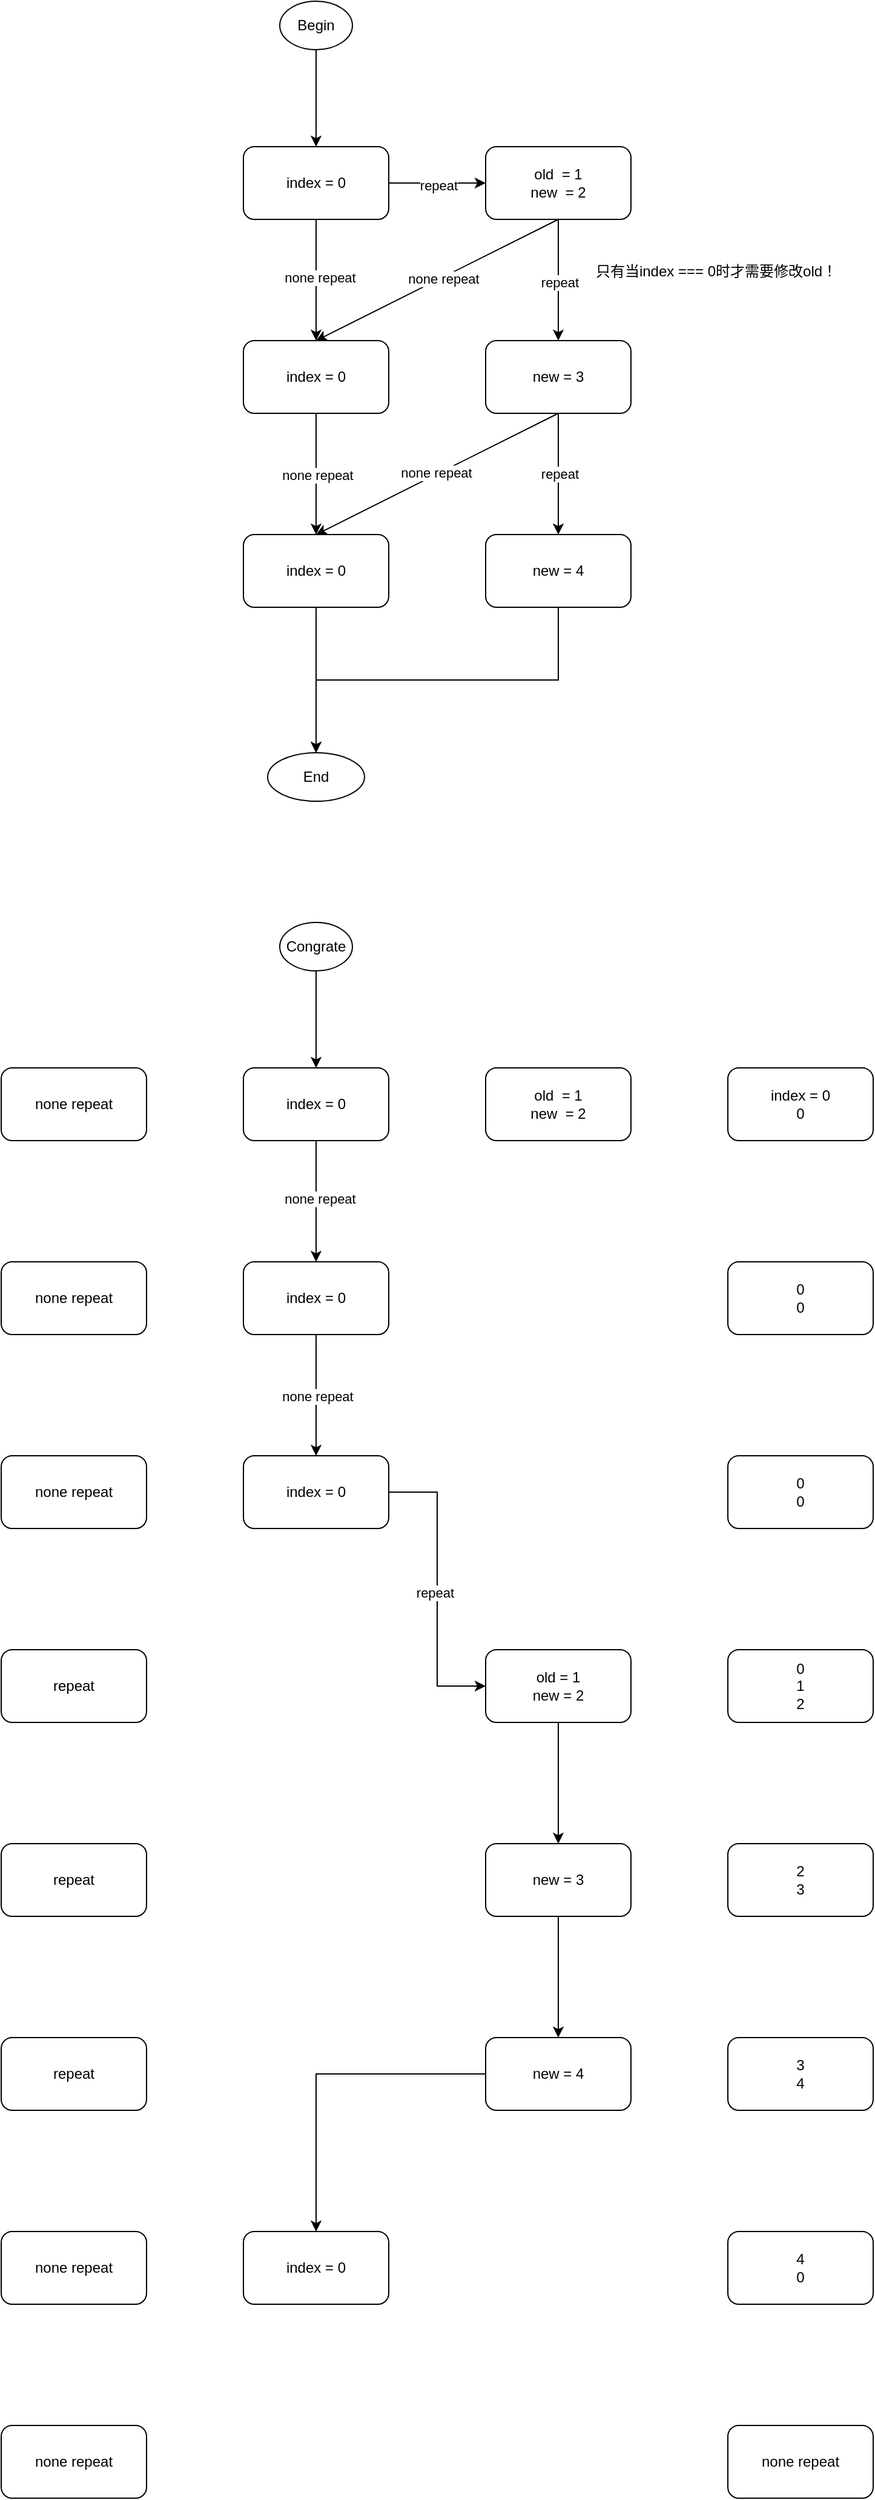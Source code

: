 <mxfile version="24.6.4" type="device">
  <diagram name="第 1 页" id="KhSxuXFpFUOwYUNEZAaa">
    <mxGraphModel dx="792" dy="1351" grid="1" gridSize="10" guides="1" tooltips="1" connect="1" arrows="1" fold="1" page="1" pageScale="1" pageWidth="827" pageHeight="1169" math="0" shadow="0">
      <root>
        <mxCell id="0" />
        <mxCell id="1" parent="0" />
        <mxCell id="DrK9s9a58TpgXCn_6STr-8" style="edgeStyle=orthogonalEdgeStyle;rounded=0;orthogonalLoop=1;jettySize=auto;html=1;exitX=0.5;exitY=1;exitDx=0;exitDy=0;entryX=0.5;entryY=0;entryDx=0;entryDy=0;" parent="1" source="DrK9s9a58TpgXCn_6STr-1" target="DrK9s9a58TpgXCn_6STr-2" edge="1">
          <mxGeometry relative="1" as="geometry" />
        </mxCell>
        <mxCell id="DrK9s9a58TpgXCn_6STr-1" value="B&lt;span style=&quot;background-color: initial;&quot;&gt;egin&lt;/span&gt;" style="ellipse;whiteSpace=wrap;html=1;" parent="1" vertex="1">
          <mxGeometry x="310" width="60" height="40" as="geometry" />
        </mxCell>
        <mxCell id="DrK9s9a58TpgXCn_6STr-9" style="edgeStyle=orthogonalEdgeStyle;rounded=0;orthogonalLoop=1;jettySize=auto;html=1;exitX=1;exitY=0.5;exitDx=0;exitDy=0;entryX=0;entryY=0.5;entryDx=0;entryDy=0;" parent="1" source="DrK9s9a58TpgXCn_6STr-2" target="DrK9s9a58TpgXCn_6STr-5" edge="1">
          <mxGeometry relative="1" as="geometry" />
        </mxCell>
        <mxCell id="DrK9s9a58TpgXCn_6STr-15" value="repeat" style="edgeLabel;html=1;align=center;verticalAlign=middle;resizable=0;points=[];" parent="DrK9s9a58TpgXCn_6STr-9" vertex="1" connectable="0">
          <mxGeometry x="0.025" y="-2" relative="1" as="geometry">
            <mxPoint as="offset" />
          </mxGeometry>
        </mxCell>
        <mxCell id="DrK9s9a58TpgXCn_6STr-12" style="edgeStyle=orthogonalEdgeStyle;rounded=0;orthogonalLoop=1;jettySize=auto;html=1;exitX=0.5;exitY=1;exitDx=0;exitDy=0;entryX=0.5;entryY=0;entryDx=0;entryDy=0;" parent="1" source="DrK9s9a58TpgXCn_6STr-2" target="DrK9s9a58TpgXCn_6STr-3" edge="1">
          <mxGeometry relative="1" as="geometry" />
        </mxCell>
        <mxCell id="DrK9s9a58TpgXCn_6STr-14" value="none repeat" style="edgeLabel;html=1;align=center;verticalAlign=middle;resizable=0;points=[];" parent="DrK9s9a58TpgXCn_6STr-12" vertex="1" connectable="0">
          <mxGeometry x="-0.04" y="3" relative="1" as="geometry">
            <mxPoint as="offset" />
          </mxGeometry>
        </mxCell>
        <mxCell id="DrK9s9a58TpgXCn_6STr-2" value="index =&lt;span style=&quot;background-color: initial;&quot;&gt;&amp;nbsp;0&lt;/span&gt;" style="rounded=1;whiteSpace=wrap;html=1;" parent="1" vertex="1">
          <mxGeometry x="280" y="120" width="120" height="60" as="geometry" />
        </mxCell>
        <mxCell id="DrK9s9a58TpgXCn_6STr-21" style="edgeStyle=orthogonalEdgeStyle;rounded=0;orthogonalLoop=1;jettySize=auto;html=1;exitX=0.5;exitY=1;exitDx=0;exitDy=0;entryX=0.5;entryY=0;entryDx=0;entryDy=0;" parent="1" source="DrK9s9a58TpgXCn_6STr-3" target="DrK9s9a58TpgXCn_6STr-4" edge="1">
          <mxGeometry relative="1" as="geometry" />
        </mxCell>
        <mxCell id="DrK9s9a58TpgXCn_6STr-22" value="none repeat" style="edgeLabel;html=1;align=center;verticalAlign=middle;resizable=0;points=[];" parent="DrK9s9a58TpgXCn_6STr-21" vertex="1" connectable="0">
          <mxGeometry x="0.02" y="1" relative="1" as="geometry">
            <mxPoint as="offset" />
          </mxGeometry>
        </mxCell>
        <mxCell id="DrK9s9a58TpgXCn_6STr-3" value="index = 0" style="rounded=1;whiteSpace=wrap;html=1;" parent="1" vertex="1">
          <mxGeometry x="280" y="280" width="120" height="60" as="geometry" />
        </mxCell>
        <mxCell id="DrK9s9a58TpgXCn_6STr-29" style="edgeStyle=orthogonalEdgeStyle;rounded=0;orthogonalLoop=1;jettySize=auto;html=1;exitX=0.5;exitY=1;exitDx=0;exitDy=0;entryX=0.5;entryY=0;entryDx=0;entryDy=0;" parent="1" source="DrK9s9a58TpgXCn_6STr-4" target="DrK9s9a58TpgXCn_6STr-28" edge="1">
          <mxGeometry relative="1" as="geometry" />
        </mxCell>
        <mxCell id="DrK9s9a58TpgXCn_6STr-4" value="index = 0" style="rounded=1;whiteSpace=wrap;html=1;" parent="1" vertex="1">
          <mxGeometry x="280" y="440" width="120" height="60" as="geometry" />
        </mxCell>
        <mxCell id="DrK9s9a58TpgXCn_6STr-16" style="edgeStyle=orthogonalEdgeStyle;rounded=0;orthogonalLoop=1;jettySize=auto;html=1;exitX=0.5;exitY=1;exitDx=0;exitDy=0;entryX=0.5;entryY=0;entryDx=0;entryDy=0;" parent="1" source="DrK9s9a58TpgXCn_6STr-5" target="DrK9s9a58TpgXCn_6STr-6" edge="1">
          <mxGeometry relative="1" as="geometry" />
        </mxCell>
        <mxCell id="DrK9s9a58TpgXCn_6STr-17" value="repeat" style="edgeLabel;html=1;align=center;verticalAlign=middle;resizable=0;points=[];" parent="DrK9s9a58TpgXCn_6STr-16" vertex="1" connectable="0">
          <mxGeometry x="0.04" y="1" relative="1" as="geometry">
            <mxPoint as="offset" />
          </mxGeometry>
        </mxCell>
        <mxCell id="DrK9s9a58TpgXCn_6STr-19" style="rounded=0;orthogonalLoop=1;jettySize=auto;html=1;exitX=0.5;exitY=1;exitDx=0;exitDy=0;entryX=0.5;entryY=0;entryDx=0;entryDy=0;" parent="1" source="DrK9s9a58TpgXCn_6STr-5" target="DrK9s9a58TpgXCn_6STr-3" edge="1">
          <mxGeometry relative="1" as="geometry" />
        </mxCell>
        <mxCell id="DrK9s9a58TpgXCn_6STr-20" value="none repeat" style="edgeLabel;html=1;align=center;verticalAlign=middle;resizable=0;points=[];" parent="DrK9s9a58TpgXCn_6STr-19" vertex="1" connectable="0">
          <mxGeometry x="-0.048" relative="1" as="geometry">
            <mxPoint y="1" as="offset" />
          </mxGeometry>
        </mxCell>
        <mxCell id="DrK9s9a58TpgXCn_6STr-5" value="old&amp;nbsp; = 1&lt;div&gt;new&amp;nbsp; = 2&lt;/div&gt;" style="rounded=1;whiteSpace=wrap;html=1;" parent="1" vertex="1">
          <mxGeometry x="480" y="120" width="120" height="60" as="geometry" />
        </mxCell>
        <mxCell id="DrK9s9a58TpgXCn_6STr-23" style="rounded=0;orthogonalLoop=1;jettySize=auto;html=1;exitX=0.5;exitY=1;exitDx=0;exitDy=0;entryX=0.5;entryY=0;entryDx=0;entryDy=0;" parent="1" source="DrK9s9a58TpgXCn_6STr-6" target="DrK9s9a58TpgXCn_6STr-4" edge="1">
          <mxGeometry relative="1" as="geometry" />
        </mxCell>
        <mxCell id="DrK9s9a58TpgXCn_6STr-24" value="none repeat" style="edgeLabel;html=1;align=center;verticalAlign=middle;resizable=0;points=[];" parent="DrK9s9a58TpgXCn_6STr-23" vertex="1" connectable="0">
          <mxGeometry y="-2" relative="1" as="geometry">
            <mxPoint as="offset" />
          </mxGeometry>
        </mxCell>
        <mxCell id="DrK9s9a58TpgXCn_6STr-25" style="edgeStyle=orthogonalEdgeStyle;rounded=0;orthogonalLoop=1;jettySize=auto;html=1;exitX=0.5;exitY=1;exitDx=0;exitDy=0;entryX=0.5;entryY=0;entryDx=0;entryDy=0;" parent="1" source="DrK9s9a58TpgXCn_6STr-6" target="DrK9s9a58TpgXCn_6STr-7" edge="1">
          <mxGeometry relative="1" as="geometry" />
        </mxCell>
        <mxCell id="DrK9s9a58TpgXCn_6STr-26" value="repeat" style="edgeLabel;html=1;align=center;verticalAlign=middle;resizable=0;points=[];" parent="DrK9s9a58TpgXCn_6STr-25" vertex="1" connectable="0">
          <mxGeometry y="1" relative="1" as="geometry">
            <mxPoint as="offset" />
          </mxGeometry>
        </mxCell>
        <mxCell id="DrK9s9a58TpgXCn_6STr-6" value="new = 3" style="rounded=1;whiteSpace=wrap;html=1;" parent="1" vertex="1">
          <mxGeometry x="480" y="280" width="120" height="60" as="geometry" />
        </mxCell>
        <mxCell id="DrK9s9a58TpgXCn_6STr-31" style="edgeStyle=orthogonalEdgeStyle;rounded=0;orthogonalLoop=1;jettySize=auto;html=1;exitX=0.5;exitY=1;exitDx=0;exitDy=0;entryX=0.5;entryY=0;entryDx=0;entryDy=0;" parent="1" source="DrK9s9a58TpgXCn_6STr-7" target="DrK9s9a58TpgXCn_6STr-28" edge="1">
          <mxGeometry relative="1" as="geometry" />
        </mxCell>
        <mxCell id="DrK9s9a58TpgXCn_6STr-7" value="new = 4" style="rounded=1;whiteSpace=wrap;html=1;" parent="1" vertex="1">
          <mxGeometry x="480" y="440" width="120" height="60" as="geometry" />
        </mxCell>
        <mxCell id="DrK9s9a58TpgXCn_6STr-27" value="只有当index === 0时才需要修改old！" style="text;html=1;align=center;verticalAlign=middle;resizable=0;points=[];autosize=1;strokeColor=none;fillColor=none;" parent="1" vertex="1">
          <mxGeometry x="560" y="208" width="220" height="30" as="geometry" />
        </mxCell>
        <mxCell id="DrK9s9a58TpgXCn_6STr-28" value="End" style="ellipse;whiteSpace=wrap;html=1;" parent="1" vertex="1">
          <mxGeometry x="300" y="620" width="80" height="40" as="geometry" />
        </mxCell>
        <mxCell id="8XqOl44Nm7k2h-5CVDHm-1" style="edgeStyle=orthogonalEdgeStyle;rounded=0;orthogonalLoop=1;jettySize=auto;html=1;exitX=0.5;exitY=1;exitDx=0;exitDy=0;entryX=0.5;entryY=0;entryDx=0;entryDy=0;" edge="1" source="8XqOl44Nm7k2h-5CVDHm-2" target="8XqOl44Nm7k2h-5CVDHm-7" parent="1">
          <mxGeometry relative="1" as="geometry" />
        </mxCell>
        <mxCell id="8XqOl44Nm7k2h-5CVDHm-2" value="Congrate" style="ellipse;whiteSpace=wrap;html=1;" vertex="1" parent="1">
          <mxGeometry x="310" y="760" width="60" height="40" as="geometry" />
        </mxCell>
        <mxCell id="8XqOl44Nm7k2h-5CVDHm-3" style="edgeStyle=orthogonalEdgeStyle;rounded=0;orthogonalLoop=1;jettySize=auto;html=1;exitX=1;exitY=0.5;exitDx=0;exitDy=0;entryX=0;entryY=0.5;entryDx=0;entryDy=0;" edge="1" source="8XqOl44Nm7k2h-5CVDHm-12" target="8XqOl44Nm7k2h-5CVDHm-36" parent="1">
          <mxGeometry relative="1" as="geometry" />
        </mxCell>
        <mxCell id="8XqOl44Nm7k2h-5CVDHm-4" value="repeat" style="edgeLabel;html=1;align=center;verticalAlign=middle;resizable=0;points=[];" vertex="1" connectable="0" parent="8XqOl44Nm7k2h-5CVDHm-3">
          <mxGeometry x="0.025" y="-2" relative="1" as="geometry">
            <mxPoint as="offset" />
          </mxGeometry>
        </mxCell>
        <mxCell id="8XqOl44Nm7k2h-5CVDHm-5" style="edgeStyle=orthogonalEdgeStyle;rounded=0;orthogonalLoop=1;jettySize=auto;html=1;exitX=0.5;exitY=1;exitDx=0;exitDy=0;entryX=0.5;entryY=0;entryDx=0;entryDy=0;" edge="1" source="8XqOl44Nm7k2h-5CVDHm-7" target="8XqOl44Nm7k2h-5CVDHm-10" parent="1">
          <mxGeometry relative="1" as="geometry" />
        </mxCell>
        <mxCell id="8XqOl44Nm7k2h-5CVDHm-6" value="none repeat" style="edgeLabel;html=1;align=center;verticalAlign=middle;resizable=0;points=[];" vertex="1" connectable="0" parent="8XqOl44Nm7k2h-5CVDHm-5">
          <mxGeometry x="-0.04" y="3" relative="1" as="geometry">
            <mxPoint as="offset" />
          </mxGeometry>
        </mxCell>
        <mxCell id="8XqOl44Nm7k2h-5CVDHm-7" value="index =&lt;span style=&quot;background-color: initial;&quot;&gt;&amp;nbsp;0&lt;/span&gt;" style="rounded=1;whiteSpace=wrap;html=1;" vertex="1" parent="1">
          <mxGeometry x="280" y="880" width="120" height="60" as="geometry" />
        </mxCell>
        <mxCell id="8XqOl44Nm7k2h-5CVDHm-8" style="edgeStyle=orthogonalEdgeStyle;rounded=0;orthogonalLoop=1;jettySize=auto;html=1;exitX=0.5;exitY=1;exitDx=0;exitDy=0;entryX=0.5;entryY=0;entryDx=0;entryDy=0;" edge="1" source="8XqOl44Nm7k2h-5CVDHm-10" target="8XqOl44Nm7k2h-5CVDHm-12" parent="1">
          <mxGeometry relative="1" as="geometry" />
        </mxCell>
        <mxCell id="8XqOl44Nm7k2h-5CVDHm-9" value="none repeat" style="edgeLabel;html=1;align=center;verticalAlign=middle;resizable=0;points=[];" vertex="1" connectable="0" parent="8XqOl44Nm7k2h-5CVDHm-8">
          <mxGeometry x="0.02" y="1" relative="1" as="geometry">
            <mxPoint as="offset" />
          </mxGeometry>
        </mxCell>
        <mxCell id="8XqOl44Nm7k2h-5CVDHm-10" value="index = 0" style="rounded=1;whiteSpace=wrap;html=1;" vertex="1" parent="1">
          <mxGeometry x="280" y="1040" width="120" height="60" as="geometry" />
        </mxCell>
        <mxCell id="8XqOl44Nm7k2h-5CVDHm-12" value="index = 0" style="rounded=1;whiteSpace=wrap;html=1;" vertex="1" parent="1">
          <mxGeometry x="280" y="1200" width="120" height="60" as="geometry" />
        </mxCell>
        <mxCell id="8XqOl44Nm7k2h-5CVDHm-17" value="old&amp;nbsp; = 1&lt;div&gt;new&amp;nbsp; = 2&lt;/div&gt;" style="rounded=1;whiteSpace=wrap;html=1;" vertex="1" parent="1">
          <mxGeometry x="480" y="880" width="120" height="60" as="geometry" />
        </mxCell>
        <mxCell id="8XqOl44Nm7k2h-5CVDHm-26" value="none repeat" style="rounded=1;whiteSpace=wrap;html=1;" vertex="1" parent="1">
          <mxGeometry x="80" y="880" width="120" height="60" as="geometry" />
        </mxCell>
        <mxCell id="8XqOl44Nm7k2h-5CVDHm-27" value="none repeat" style="rounded=1;whiteSpace=wrap;html=1;" vertex="1" parent="1">
          <mxGeometry x="80" y="1040" width="120" height="60" as="geometry" />
        </mxCell>
        <mxCell id="8XqOl44Nm7k2h-5CVDHm-28" value="none repeat" style="rounded=1;whiteSpace=wrap;html=1;" vertex="1" parent="1">
          <mxGeometry x="80" y="1200" width="120" height="60" as="geometry" />
        </mxCell>
        <mxCell id="8XqOl44Nm7k2h-5CVDHm-29" value="repeat" style="rounded=1;whiteSpace=wrap;html=1;" vertex="1" parent="1">
          <mxGeometry x="80" y="1360" width="120" height="60" as="geometry" />
        </mxCell>
        <mxCell id="8XqOl44Nm7k2h-5CVDHm-30" value="repeat" style="rounded=1;whiteSpace=wrap;html=1;" vertex="1" parent="1">
          <mxGeometry x="80" y="1520" width="120" height="60" as="geometry" />
        </mxCell>
        <mxCell id="8XqOl44Nm7k2h-5CVDHm-32" value="repeat" style="rounded=1;whiteSpace=wrap;html=1;" vertex="1" parent="1">
          <mxGeometry x="80" y="1680" width="120" height="60" as="geometry" />
        </mxCell>
        <mxCell id="8XqOl44Nm7k2h-5CVDHm-33" value="none repeat" style="rounded=1;whiteSpace=wrap;html=1;" vertex="1" parent="1">
          <mxGeometry x="80" y="1840" width="120" height="60" as="geometry" />
        </mxCell>
        <mxCell id="8XqOl44Nm7k2h-5CVDHm-35" value="none repeat" style="rounded=1;whiteSpace=wrap;html=1;" vertex="1" parent="1">
          <mxGeometry x="80" y="2000" width="120" height="60" as="geometry" />
        </mxCell>
        <mxCell id="8XqOl44Nm7k2h-5CVDHm-47" style="edgeStyle=orthogonalEdgeStyle;rounded=0;orthogonalLoop=1;jettySize=auto;html=1;exitX=0.5;exitY=1;exitDx=0;exitDy=0;entryX=0.5;entryY=0;entryDx=0;entryDy=0;" edge="1" parent="1" source="8XqOl44Nm7k2h-5CVDHm-36" target="8XqOl44Nm7k2h-5CVDHm-46">
          <mxGeometry relative="1" as="geometry" />
        </mxCell>
        <mxCell id="8XqOl44Nm7k2h-5CVDHm-36" value="old = 1&lt;div&gt;new = 2&lt;/div&gt;" style="rounded=1;whiteSpace=wrap;html=1;" vertex="1" parent="1">
          <mxGeometry x="480" y="1360" width="120" height="60" as="geometry" />
        </mxCell>
        <mxCell id="8XqOl44Nm7k2h-5CVDHm-37" value="index = 0&lt;div&gt;0&lt;/div&gt;" style="rounded=1;whiteSpace=wrap;html=1;" vertex="1" parent="1">
          <mxGeometry x="680" y="880" width="120" height="60" as="geometry" />
        </mxCell>
        <mxCell id="8XqOl44Nm7k2h-5CVDHm-38" value="0&lt;div&gt;0&lt;/div&gt;" style="rounded=1;whiteSpace=wrap;html=1;" vertex="1" parent="1">
          <mxGeometry x="680" y="1040" width="120" height="60" as="geometry" />
        </mxCell>
        <mxCell id="8XqOl44Nm7k2h-5CVDHm-39" value="0&lt;div&gt;0&lt;/div&gt;" style="rounded=1;whiteSpace=wrap;html=1;" vertex="1" parent="1">
          <mxGeometry x="680" y="1200" width="120" height="60" as="geometry" />
        </mxCell>
        <mxCell id="8XqOl44Nm7k2h-5CVDHm-40" value="0&lt;div&gt;1&lt;/div&gt;&lt;div&gt;2&lt;/div&gt;" style="rounded=1;whiteSpace=wrap;html=1;" vertex="1" parent="1">
          <mxGeometry x="680" y="1360" width="120" height="60" as="geometry" />
        </mxCell>
        <mxCell id="8XqOl44Nm7k2h-5CVDHm-41" value="&lt;div&gt;2&lt;/div&gt;3" style="rounded=1;whiteSpace=wrap;html=1;" vertex="1" parent="1">
          <mxGeometry x="680" y="1520" width="120" height="60" as="geometry" />
        </mxCell>
        <mxCell id="8XqOl44Nm7k2h-5CVDHm-42" value="3&lt;div&gt;4&lt;/div&gt;" style="rounded=1;whiteSpace=wrap;html=1;" vertex="1" parent="1">
          <mxGeometry x="680" y="1680" width="120" height="60" as="geometry" />
        </mxCell>
        <mxCell id="8XqOl44Nm7k2h-5CVDHm-43" value="4&lt;div&gt;0&lt;/div&gt;" style="rounded=1;whiteSpace=wrap;html=1;" vertex="1" parent="1">
          <mxGeometry x="680" y="1840" width="120" height="60" as="geometry" />
        </mxCell>
        <mxCell id="8XqOl44Nm7k2h-5CVDHm-44" value="none repeat" style="rounded=1;whiteSpace=wrap;html=1;" vertex="1" parent="1">
          <mxGeometry x="680" y="2000" width="120" height="60" as="geometry" />
        </mxCell>
        <mxCell id="8XqOl44Nm7k2h-5CVDHm-49" style="edgeStyle=orthogonalEdgeStyle;rounded=0;orthogonalLoop=1;jettySize=auto;html=1;exitX=0.5;exitY=1;exitDx=0;exitDy=0;entryX=0.5;entryY=0;entryDx=0;entryDy=0;" edge="1" parent="1" source="8XqOl44Nm7k2h-5CVDHm-46" target="8XqOl44Nm7k2h-5CVDHm-48">
          <mxGeometry relative="1" as="geometry" />
        </mxCell>
        <mxCell id="8XqOl44Nm7k2h-5CVDHm-46" value="new = 3" style="rounded=1;whiteSpace=wrap;html=1;" vertex="1" parent="1">
          <mxGeometry x="480" y="1520" width="120" height="60" as="geometry" />
        </mxCell>
        <mxCell id="8XqOl44Nm7k2h-5CVDHm-51" style="edgeStyle=orthogonalEdgeStyle;rounded=0;orthogonalLoop=1;jettySize=auto;html=1;exitX=0;exitY=0.5;exitDx=0;exitDy=0;entryX=0.5;entryY=0;entryDx=0;entryDy=0;" edge="1" parent="1" source="8XqOl44Nm7k2h-5CVDHm-48" target="8XqOl44Nm7k2h-5CVDHm-50">
          <mxGeometry relative="1" as="geometry" />
        </mxCell>
        <mxCell id="8XqOl44Nm7k2h-5CVDHm-48" value="new = 4" style="rounded=1;whiteSpace=wrap;html=1;" vertex="1" parent="1">
          <mxGeometry x="480" y="1680" width="120" height="60" as="geometry" />
        </mxCell>
        <mxCell id="8XqOl44Nm7k2h-5CVDHm-50" value="index = 0" style="rounded=1;whiteSpace=wrap;html=1;" vertex="1" parent="1">
          <mxGeometry x="280" y="1840" width="120" height="60" as="geometry" />
        </mxCell>
      </root>
    </mxGraphModel>
  </diagram>
</mxfile>

